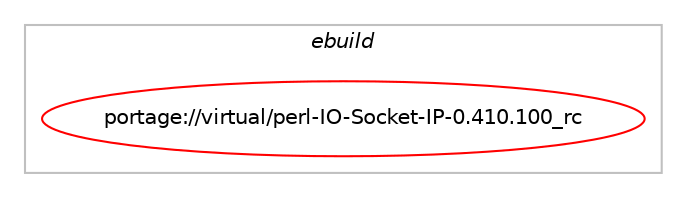 digraph prolog {

# *************
# Graph options
# *************

newrank=true;
concentrate=true;
compound=true;
graph [rankdir=LR,fontname=Helvetica,fontsize=10,ranksep=1.5];#, ranksep=2.5, nodesep=0.2];
edge  [arrowhead=vee];
node  [fontname=Helvetica,fontsize=10];

# **********
# The ebuild
# **********

subgraph cluster_leftcol {
color=gray;
label=<<i>ebuild</i>>;
id [label="portage://virtual/perl-IO-Socket-IP-0.410.100_rc", color=red, width=4, href="../virtual/perl-IO-Socket-IP-0.410.100_rc.svg"];
}

# ****************
# The dependencies
# ****************

subgraph cluster_midcol {
color=gray;
label=<<i>dependencies</i>>;
subgraph cluster_compile {
fillcolor="#eeeeee";
style=filled;
label=<<i>compile</i>>;
}
subgraph cluster_compileandrun {
fillcolor="#eeeeee";
style=filled;
label=<<i>compile and run</i>>;
}
subgraph cluster_run {
fillcolor="#eeeeee";
style=filled;
label=<<i>run</i>>;
# *** BEGIN UNKNOWN DEPENDENCY TYPE (TODO) ***
# id -> equal(any_of_group([package_dependency(portage://virtual/perl-IO-Socket-IP-0.410.100_rc,run,no,dev-lang,perl,equal,[5.38*,,,5.38*],[],[]),package_dependency(portage://virtual/perl-IO-Socket-IP-0.410.100_rc,run,no,perl-core,IO-Socket-IP,tilde,[0.410.100,,_rc,0.410.100_rc],[],[])]))
# *** END UNKNOWN DEPENDENCY TYPE (TODO) ***

# *** BEGIN UNKNOWN DEPENDENCY TYPE (TODO) ***
# id -> equal(package_dependency(portage://virtual/perl-IO-Socket-IP-0.410.100_rc,run,no,dev-lang,perl,none,[,,],any_same_slot,[]))
# *** END UNKNOWN DEPENDENCY TYPE (TODO) ***

# *** BEGIN UNKNOWN DEPENDENCY TYPE (TODO) ***
# id -> equal(package_dependency(portage://virtual/perl-IO-Socket-IP-0.410.100_rc,run,weak,perl-core,IO-Socket-IP,greater,[0.410.100,,_rc-r999,0.410.100_rc-r999],[],[]))
# *** END UNKNOWN DEPENDENCY TYPE (TODO) ***

# *** BEGIN UNKNOWN DEPENDENCY TYPE (TODO) ***
# id -> equal(package_dependency(portage://virtual/perl-IO-Socket-IP-0.410.100_rc,run,weak,perl-core,IO-Socket-IP,smaller,[0.410.100,,_rc,0.410.100_rc],[],[]))
# *** END UNKNOWN DEPENDENCY TYPE (TODO) ***

}
}

# **************
# The candidates
# **************

subgraph cluster_choices {
rank=same;
color=gray;
label=<<i>candidates</i>>;

}

}
